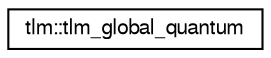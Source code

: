digraph "Graphical Class Hierarchy"
{
  edge [fontname="FreeSans",fontsize="10",labelfontname="FreeSans",labelfontsize="10"];
  node [fontname="FreeSans",fontsize="10",shape=record];
  rankdir="LR";
  Node0 [label="tlm::tlm_global_quantum",height=0.2,width=0.4,color="black", fillcolor="white", style="filled",URL="$a02495.html"];
}
